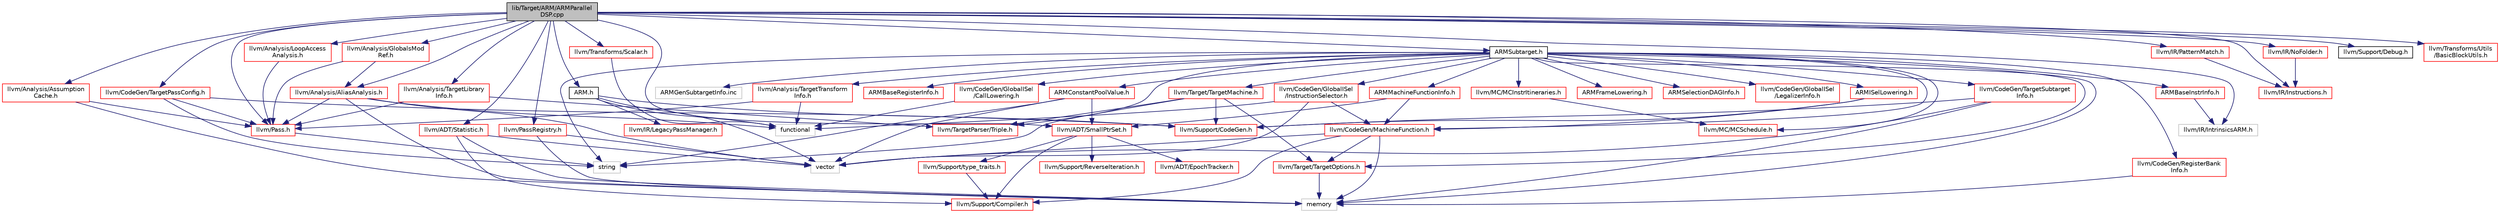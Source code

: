digraph "lib/Target/ARM/ARMParallelDSP.cpp"
{
 // LATEX_PDF_SIZE
  bgcolor="transparent";
  edge [fontname="Helvetica",fontsize="10",labelfontname="Helvetica",labelfontsize="10"];
  node [fontname="Helvetica",fontsize="10",shape=record];
  Node1 [label="lib/Target/ARM/ARMParallel\lDSP.cpp",height=0.2,width=0.4,color="black", fillcolor="grey75", style="filled", fontcolor="black",tooltip=" "];
  Node1 -> Node2 [color="midnightblue",fontsize="10",style="solid",fontname="Helvetica"];
  Node2 [label="ARM.h",height=0.2,width=0.4,color="black",URL="$ARM_8h.html",tooltip=" "];
  Node2 -> Node3 [color="midnightblue",fontsize="10",style="solid",fontname="Helvetica"];
  Node3 [label="llvm/IR/LegacyPassManager.h",height=0.2,width=0.4,color="red",URL="$LegacyPassManager_8h.html",tooltip=" "];
  Node2 -> Node21 [color="midnightblue",fontsize="10",style="solid",fontname="Helvetica"];
  Node21 [label="llvm/Support/CodeGen.h",height=0.2,width=0.4,color="red",URL="$CodeGen_8h.html",tooltip=" "];
  Node2 -> Node23 [color="midnightblue",fontsize="10",style="solid",fontname="Helvetica"];
  Node23 [label="functional",height=0.2,width=0.4,color="grey75",tooltip=" "];
  Node2 -> Node24 [color="midnightblue",fontsize="10",style="solid",fontname="Helvetica"];
  Node24 [label="vector",height=0.2,width=0.4,color="grey75",tooltip=" "];
  Node1 -> Node25 [color="midnightblue",fontsize="10",style="solid",fontname="Helvetica"];
  Node25 [label="ARMSubtarget.h",height=0.2,width=0.4,color="black",URL="$ARMSubtarget_8h.html",tooltip=" "];
  Node25 -> Node26 [color="midnightblue",fontsize="10",style="solid",fontname="Helvetica"];
  Node26 [label="ARMBaseInstrInfo.h",height=0.2,width=0.4,color="red",URL="$ARMBaseInstrInfo_8h.html",tooltip=" "];
  Node26 -> Node243 [color="midnightblue",fontsize="10",style="solid",fontname="Helvetica"];
  Node243 [label="llvm/IR/IntrinsicsARM.h",height=0.2,width=0.4,color="grey75",tooltip=" "];
  Node25 -> Node244 [color="midnightblue",fontsize="10",style="solid",fontname="Helvetica"];
  Node244 [label="ARMBaseRegisterInfo.h",height=0.2,width=0.4,color="red",URL="$ARMBaseRegisterInfo_8h.html",tooltip=" "];
  Node25 -> Node245 [color="midnightblue",fontsize="10",style="solid",fontname="Helvetica"];
  Node245 [label="ARMConstantPoolValue.h",height=0.2,width=0.4,color="red",URL="$ARMConstantPoolValue_8h.html",tooltip=" "];
  Node245 -> Node77 [color="midnightblue",fontsize="10",style="solid",fontname="Helvetica"];
  Node77 [label="llvm/ADT/SmallPtrSet.h",height=0.2,width=0.4,color="red",URL="$SmallPtrSet_8h.html",tooltip=" "];
  Node77 -> Node71 [color="midnightblue",fontsize="10",style="solid",fontname="Helvetica"];
  Node71 [label="llvm/ADT/EpochTracker.h",height=0.2,width=0.4,color="red",URL="$EpochTracker_8h.html",tooltip=" "];
  Node77 -> Node12 [color="midnightblue",fontsize="10",style="solid",fontname="Helvetica"];
  Node12 [label="llvm/Support/Compiler.h",height=0.2,width=0.4,color="red",URL="$Compiler_8h.html",tooltip=" "];
  Node77 -> Node74 [color="midnightblue",fontsize="10",style="solid",fontname="Helvetica"];
  Node74 [label="llvm/Support/ReverseIteration.h",height=0.2,width=0.4,color="red",URL="$ReverseIteration_8h.html",tooltip=" "];
  Node77 -> Node15 [color="midnightblue",fontsize="10",style="solid",fontname="Helvetica"];
  Node15 [label="llvm/Support/type_traits.h",height=0.2,width=0.4,color="red",URL="$type__traits_8h.html",tooltip=" "];
  Node15 -> Node12 [color="midnightblue",fontsize="10",style="solid",fontname="Helvetica"];
  Node245 -> Node41 [color="midnightblue",fontsize="10",style="solid",fontname="Helvetica"];
  Node41 [label="string",height=0.2,width=0.4,color="grey75",tooltip=" "];
  Node245 -> Node24 [color="midnightblue",fontsize="10",style="solid",fontname="Helvetica"];
  Node25 -> Node248 [color="midnightblue",fontsize="10",style="solid",fontname="Helvetica"];
  Node248 [label="ARMFrameLowering.h",height=0.2,width=0.4,color="red",URL="$ARMFrameLowering_8h.html",tooltip=" "];
  Node25 -> Node250 [color="midnightblue",fontsize="10",style="solid",fontname="Helvetica"];
  Node250 [label="ARMISelLowering.h",height=0.2,width=0.4,color="red",URL="$ARMISelLowering_8h.html",tooltip=" "];
  Node250 -> Node161 [color="midnightblue",fontsize="10",style="solid",fontname="Helvetica"];
  Node161 [label="llvm/CodeGen/MachineFunction.h",height=0.2,width=0.4,color="red",URL="$MachineFunction_8h.html",tooltip=" "];
  Node161 -> Node12 [color="midnightblue",fontsize="10",style="solid",fontname="Helvetica"];
  Node161 -> Node165 [color="midnightblue",fontsize="10",style="solid",fontname="Helvetica"];
  Node165 [label="llvm/Target/TargetOptions.h",height=0.2,width=0.4,color="red",URL="$TargetOptions_8h.html",tooltip=" "];
  Node165 -> Node19 [color="midnightblue",fontsize="10",style="solid",fontname="Helvetica"];
  Node19 [label="memory",height=0.2,width=0.4,color="grey75",tooltip=" "];
  Node161 -> Node19 [color="midnightblue",fontsize="10",style="solid",fontname="Helvetica"];
  Node161 -> Node24 [color="midnightblue",fontsize="10",style="solid",fontname="Helvetica"];
  Node250 -> Node21 [color="midnightblue",fontsize="10",style="solid",fontname="Helvetica"];
  Node25 -> Node286 [color="midnightblue",fontsize="10",style="solid",fontname="Helvetica"];
  Node286 [label="ARMMachineFunctionInfo.h",height=0.2,width=0.4,color="red",URL="$ARMMachineFunctionInfo_8h.html",tooltip=" "];
  Node286 -> Node77 [color="midnightblue",fontsize="10",style="solid",fontname="Helvetica"];
  Node286 -> Node161 [color="midnightblue",fontsize="10",style="solid",fontname="Helvetica"];
  Node25 -> Node287 [color="midnightblue",fontsize="10",style="solid",fontname="Helvetica"];
  Node287 [label="ARMSelectionDAGInfo.h",height=0.2,width=0.4,color="red",URL="$ARMSelectionDAGInfo_8h.html",tooltip=" "];
  Node25 -> Node290 [color="midnightblue",fontsize="10",style="solid",fontname="Helvetica"];
  Node290 [label="llvm/Analysis/TargetTransform\lInfo.h",height=0.2,width=0.4,color="red",URL="$TargetTransformInfo_8h.html",tooltip=" "];
  Node290 -> Node224 [color="midnightblue",fontsize="10",style="solid",fontname="Helvetica"];
  Node224 [label="llvm/Pass.h",height=0.2,width=0.4,color="red",URL="$Pass_8h.html",tooltip=" "];
  Node224 -> Node41 [color="midnightblue",fontsize="10",style="solid",fontname="Helvetica"];
  Node290 -> Node23 [color="midnightblue",fontsize="10",style="solid",fontname="Helvetica"];
  Node25 -> Node293 [color="midnightblue",fontsize="10",style="solid",fontname="Helvetica"];
  Node293 [label="llvm/CodeGen/GlobalISel\l/CallLowering.h",height=0.2,width=0.4,color="red",URL="$CallLowering_8h.html",tooltip=" "];
  Node293 -> Node23 [color="midnightblue",fontsize="10",style="solid",fontname="Helvetica"];
  Node25 -> Node294 [color="midnightblue",fontsize="10",style="solid",fontname="Helvetica"];
  Node294 [label="llvm/CodeGen/GlobalISel\l/InstructionSelector.h",height=0.2,width=0.4,color="red",URL="$InstructionSelector_8h.html",tooltip=" "];
  Node294 -> Node161 [color="midnightblue",fontsize="10",style="solid",fontname="Helvetica"];
  Node294 -> Node23 [color="midnightblue",fontsize="10",style="solid",fontname="Helvetica"];
  Node294 -> Node24 [color="midnightblue",fontsize="10",style="solid",fontname="Helvetica"];
  Node25 -> Node295 [color="midnightblue",fontsize="10",style="solid",fontname="Helvetica"];
  Node295 [label="llvm/CodeGen/GlobalISel\l/LegalizerInfo.h",height=0.2,width=0.4,color="red",URL="$LegalizerInfo_8h.html",tooltip=" "];
  Node25 -> Node161 [color="midnightblue",fontsize="10",style="solid",fontname="Helvetica"];
  Node25 -> Node298 [color="midnightblue",fontsize="10",style="solid",fontname="Helvetica"];
  Node298 [label="llvm/CodeGen/RegisterBank\lInfo.h",height=0.2,width=0.4,color="red",URL="$RegisterBankInfo_8h.html",tooltip=" "];
  Node298 -> Node19 [color="midnightblue",fontsize="10",style="solid",fontname="Helvetica"];
  Node25 -> Node199 [color="midnightblue",fontsize="10",style="solid",fontname="Helvetica"];
  Node199 [label="llvm/CodeGen/TargetSubtarget\lInfo.h",height=0.2,width=0.4,color="red",URL="$TargetSubtargetInfo_8h.html",tooltip=" "];
  Node199 -> Node21 [color="midnightblue",fontsize="10",style="solid",fontname="Helvetica"];
  Node199 -> Node19 [color="midnightblue",fontsize="10",style="solid",fontname="Helvetica"];
  Node199 -> Node24 [color="midnightblue",fontsize="10",style="solid",fontname="Helvetica"];
  Node25 -> Node217 [color="midnightblue",fontsize="10",style="solid",fontname="Helvetica"];
  Node217 [label="llvm/MC/MCInstrItineraries.h",height=0.2,width=0.4,color="red",URL="$MCInstrItineraries_8h.html",tooltip=" "];
  Node217 -> Node218 [color="midnightblue",fontsize="10",style="solid",fontname="Helvetica"];
  Node218 [label="llvm/MC/MCSchedule.h",height=0.2,width=0.4,color="red",URL="$MCSchedule_8h.html",tooltip=" "];
  Node25 -> Node218 [color="midnightblue",fontsize="10",style="solid",fontname="Helvetica"];
  Node25 -> Node299 [color="midnightblue",fontsize="10",style="solid",fontname="Helvetica"];
  Node299 [label="llvm/Target/TargetMachine.h",height=0.2,width=0.4,color="red",URL="$Target_2TargetMachine_8h.html",tooltip=" "];
  Node299 -> Node21 [color="midnightblue",fontsize="10",style="solid",fontname="Helvetica"];
  Node299 -> Node165 [color="midnightblue",fontsize="10",style="solid",fontname="Helvetica"];
  Node299 -> Node219 [color="midnightblue",fontsize="10",style="solid",fontname="Helvetica"];
  Node219 [label="llvm/TargetParser/Triple.h",height=0.2,width=0.4,color="red",URL="$Triple_8h.html",tooltip=" "];
  Node299 -> Node41 [color="midnightblue",fontsize="10",style="solid",fontname="Helvetica"];
  Node25 -> Node165 [color="midnightblue",fontsize="10",style="solid",fontname="Helvetica"];
  Node25 -> Node219 [color="midnightblue",fontsize="10",style="solid",fontname="Helvetica"];
  Node25 -> Node19 [color="midnightblue",fontsize="10",style="solid",fontname="Helvetica"];
  Node25 -> Node41 [color="midnightblue",fontsize="10",style="solid",fontname="Helvetica"];
  Node25 -> Node61 [color="midnightblue",fontsize="10",style="solid",fontname="Helvetica"];
  Node61 [label="ARMGenSubtargetInfo.inc",height=0.2,width=0.4,color="grey75",tooltip=" "];
  Node1 -> Node77 [color="midnightblue",fontsize="10",style="solid",fontname="Helvetica"];
  Node1 -> Node303 [color="midnightblue",fontsize="10",style="solid",fontname="Helvetica"];
  Node303 [label="llvm/ADT/Statistic.h",height=0.2,width=0.4,color="red",URL="$Statistic_8h.html",tooltip=" "];
  Node303 -> Node12 [color="midnightblue",fontsize="10",style="solid",fontname="Helvetica"];
  Node303 -> Node19 [color="midnightblue",fontsize="10",style="solid",fontname="Helvetica"];
  Node303 -> Node24 [color="midnightblue",fontsize="10",style="solid",fontname="Helvetica"];
  Node1 -> Node304 [color="midnightblue",fontsize="10",style="solid",fontname="Helvetica"];
  Node304 [label="llvm/Analysis/AliasAnalysis.h",height=0.2,width=0.4,color="red",URL="$AliasAnalysis_8h.html",tooltip=" "];
  Node304 -> Node224 [color="midnightblue",fontsize="10",style="solid",fontname="Helvetica"];
  Node304 -> Node23 [color="midnightblue",fontsize="10",style="solid",fontname="Helvetica"];
  Node304 -> Node19 [color="midnightblue",fontsize="10",style="solid",fontname="Helvetica"];
  Node304 -> Node24 [color="midnightblue",fontsize="10",style="solid",fontname="Helvetica"];
  Node1 -> Node307 [color="midnightblue",fontsize="10",style="solid",fontname="Helvetica"];
  Node307 [label="llvm/Analysis/Assumption\lCache.h",height=0.2,width=0.4,color="red",URL="$AssumptionCache_8h.html",tooltip=" "];
  Node307 -> Node224 [color="midnightblue",fontsize="10",style="solid",fontname="Helvetica"];
  Node307 -> Node19 [color="midnightblue",fontsize="10",style="solid",fontname="Helvetica"];
  Node1 -> Node308 [color="midnightblue",fontsize="10",style="solid",fontname="Helvetica"];
  Node308 [label="llvm/Analysis/GlobalsMod\lRef.h",height=0.2,width=0.4,color="red",URL="$GlobalsModRef_8h.html",tooltip=" "];
  Node308 -> Node304 [color="midnightblue",fontsize="10",style="solid",fontname="Helvetica"];
  Node308 -> Node224 [color="midnightblue",fontsize="10",style="solid",fontname="Helvetica"];
  Node1 -> Node309 [color="midnightblue",fontsize="10",style="solid",fontname="Helvetica"];
  Node309 [label="llvm/Analysis/LoopAccess\lAnalysis.h",height=0.2,width=0.4,color="red",URL="$LoopAccessAnalysis_8h.html",tooltip=" "];
  Node309 -> Node224 [color="midnightblue",fontsize="10",style="solid",fontname="Helvetica"];
  Node1 -> Node320 [color="midnightblue",fontsize="10",style="solid",fontname="Helvetica"];
  Node320 [label="llvm/Analysis/TargetLibrary\lInfo.h",height=0.2,width=0.4,color="red",URL="$TargetLibraryInfo_8h.html",tooltip=" "];
  Node320 -> Node224 [color="midnightblue",fontsize="10",style="solid",fontname="Helvetica"];
  Node320 -> Node219 [color="midnightblue",fontsize="10",style="solid",fontname="Helvetica"];
  Node1 -> Node322 [color="midnightblue",fontsize="10",style="solid",fontname="Helvetica"];
  Node322 [label="llvm/CodeGen/TargetPassConfig.h",height=0.2,width=0.4,color="red",URL="$TargetPassConfig_8h.html",tooltip=" "];
  Node322 -> Node224 [color="midnightblue",fontsize="10",style="solid",fontname="Helvetica"];
  Node322 -> Node21 [color="midnightblue",fontsize="10",style="solid",fontname="Helvetica"];
  Node322 -> Node41 [color="midnightblue",fontsize="10",style="solid",fontname="Helvetica"];
  Node1 -> Node240 [color="midnightblue",fontsize="10",style="solid",fontname="Helvetica"];
  Node240 [label="llvm/IR/Instructions.h",height=0.2,width=0.4,color="red",URL="$Instructions_8h.html",tooltip=" "];
  Node1 -> Node243 [color="midnightblue",fontsize="10",style="solid",fontname="Helvetica"];
  Node1 -> Node323 [color="midnightblue",fontsize="10",style="solid",fontname="Helvetica"];
  Node323 [label="llvm/IR/NoFolder.h",height=0.2,width=0.4,color="red",URL="$NoFolder_8h.html",tooltip=" "];
  Node323 -> Node240 [color="midnightblue",fontsize="10",style="solid",fontname="Helvetica"];
  Node1 -> Node275 [color="midnightblue",fontsize="10",style="solid",fontname="Helvetica"];
  Node275 [label="llvm/IR/PatternMatch.h",height=0.2,width=0.4,color="red",URL="$PatternMatch_8h.html",tooltip=" "];
  Node275 -> Node240 [color="midnightblue",fontsize="10",style="solid",fontname="Helvetica"];
  Node1 -> Node224 [color="midnightblue",fontsize="10",style="solid",fontname="Helvetica"];
  Node1 -> Node228 [color="midnightblue",fontsize="10",style="solid",fontname="Helvetica"];
  Node228 [label="llvm/PassRegistry.h",height=0.2,width=0.4,color="red",URL="$PassRegistry_8h.html",tooltip=" "];
  Node228 -> Node19 [color="midnightblue",fontsize="10",style="solid",fontname="Helvetica"];
  Node228 -> Node24 [color="midnightblue",fontsize="10",style="solid",fontname="Helvetica"];
  Node1 -> Node127 [color="midnightblue",fontsize="10",style="solid",fontname="Helvetica"];
  Node127 [label="llvm/Support/Debug.h",height=0.2,width=0.4,color="black",URL="$Debug_8h.html",tooltip=" "];
  Node1 -> Node324 [color="midnightblue",fontsize="10",style="solid",fontname="Helvetica"];
  Node324 [label="llvm/Transforms/Scalar.h",height=0.2,width=0.4,color="red",URL="$Transforms_2Scalar_8h.html",tooltip=" "];
  Node324 -> Node23 [color="midnightblue",fontsize="10",style="solid",fontname="Helvetica"];
  Node1 -> Node326 [color="midnightblue",fontsize="10",style="solid",fontname="Helvetica"];
  Node326 [label="llvm/Transforms/Utils\l/BasicBlockUtils.h",height=0.2,width=0.4,color="red",URL="$BasicBlockUtils_8h.html",tooltip=" "];
}
